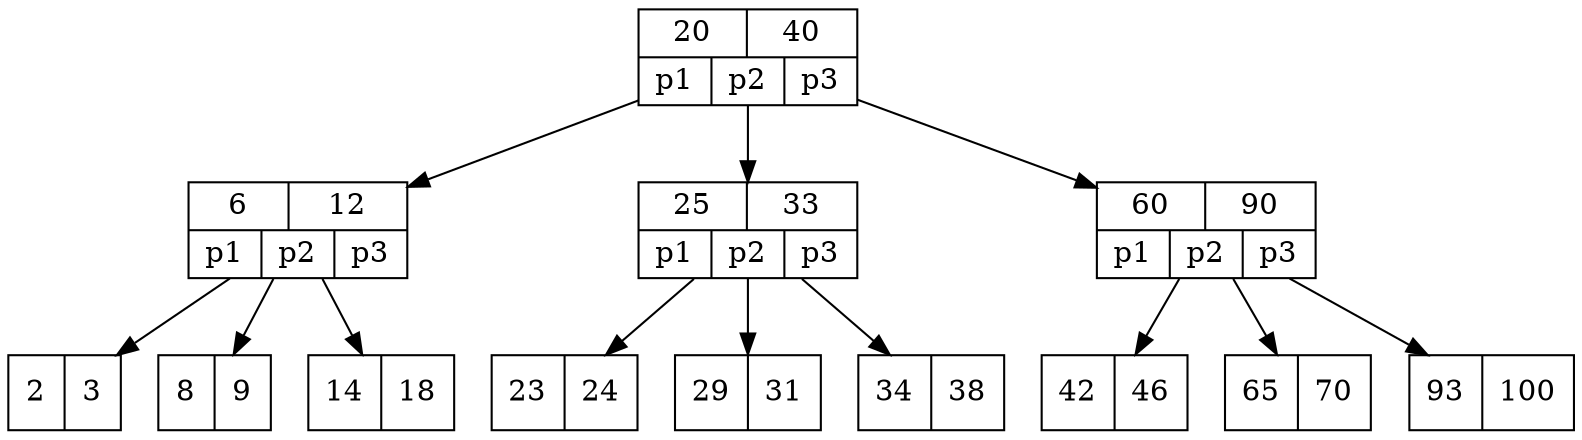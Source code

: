 digraph structs {
	node[shape = record];
	struct1[shape = record, label = "{{20 | 40} | { p1 | p2 | p3 }}"];
	struct2[shape = record, label = "{{6 | 12} | { p1 | p2 | p3 }}"];
	struct3[shape = record, label = "{{25 | 33} | { p1 | p2 | p3 }}"];
	struct4[shape = record, label = "{{60 | 90} | { p1 | p2 | p3 }}"];
	struct5[shape = record, label = "2 | 3"];
	struct6[shape = record, label = "8 | 9"];
	struct7[shape = record, label = "14 | 18"];
	struct8[shape = record, label = "23 | 24"];
	struct9[shape = record, label = "29 | 31"];
	struct10[shape = record, label = "34 | 38"];
	struct11[shape = record, label = "42 | 46"];
	struct12[shape = record, label = "65 | 70"];
	struct13[shape = record, label = "93 | 100"];

	struct1 -> struct2;
	struct1 -> struct3;
	struct1 -> struct4;
	struct2 -> struct5;
	struct2 -> struct6;
	struct2 -> struct7;
	struct3 -> struct8;
	struct3 -> struct9;
	struct3 -> struct10;
	struct4 -> struct11;
	struct4 -> struct12;
	struct4 -> struct13;
}